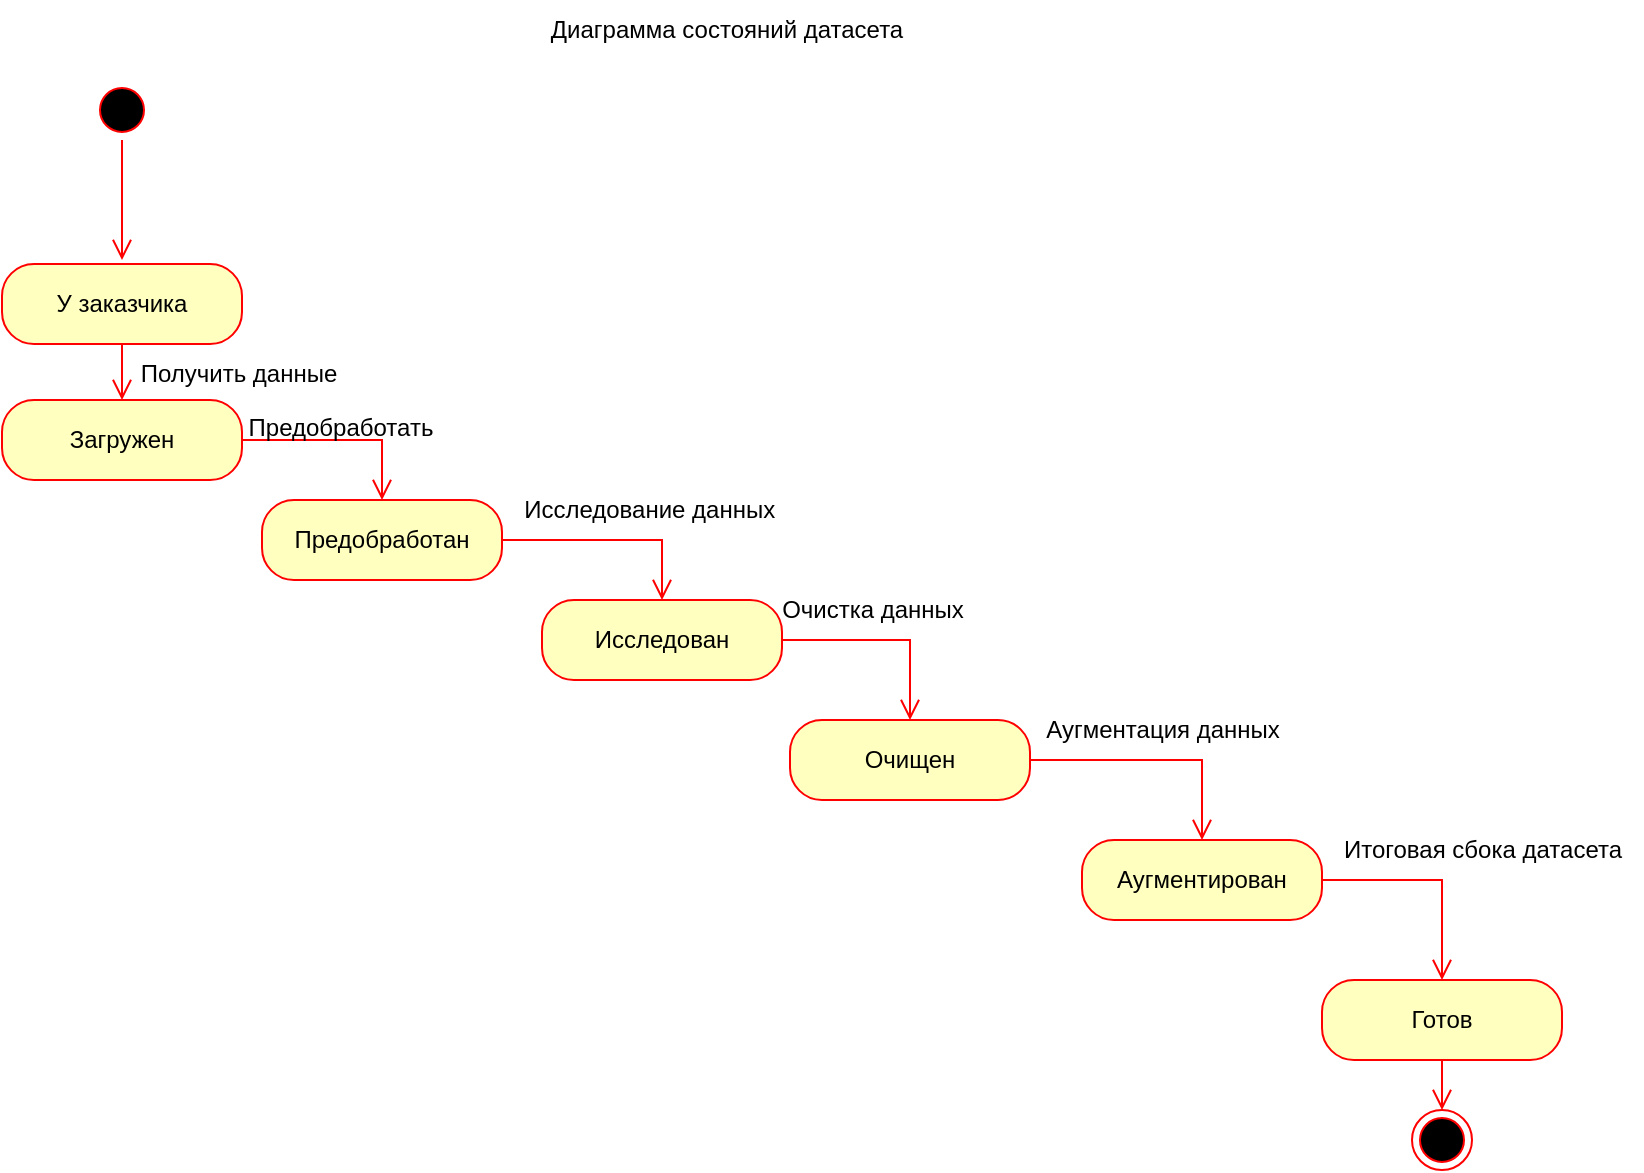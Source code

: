 <mxfile version="24.4.0" type="device">
  <diagram name="Страница — 1" id="97Y4oNsTNhEOl0SbWoBB">
    <mxGraphModel dx="1050" dy="583" grid="1" gridSize="10" guides="1" tooltips="1" connect="1" arrows="1" fold="1" page="1" pageScale="1" pageWidth="827" pageHeight="1169" math="0" shadow="0">
      <root>
        <mxCell id="0" />
        <mxCell id="1" parent="0" />
        <mxCell id="BvzLAVBnAivThxmqPywi-1" value="Диаграмма состояний датасета" style="text;html=1;align=center;verticalAlign=middle;resizable=0;points=[];autosize=1;strokeColor=none;fillColor=none;" vertex="1" parent="1">
          <mxGeometry x="270" y="30" width="200" height="30" as="geometry" />
        </mxCell>
        <mxCell id="BvzLAVBnAivThxmqPywi-2" value="" style="ellipse;html=1;shape=startState;fillColor=#000000;strokeColor=#ff0000;" vertex="1" parent="1">
          <mxGeometry x="53" y="70" width="30" height="30" as="geometry" />
        </mxCell>
        <mxCell id="BvzLAVBnAivThxmqPywi-3" value="" style="edgeStyle=orthogonalEdgeStyle;html=1;verticalAlign=bottom;endArrow=open;endSize=8;strokeColor=#ff0000;rounded=0;" edge="1" source="BvzLAVBnAivThxmqPywi-2" parent="1">
          <mxGeometry relative="1" as="geometry">
            <mxPoint x="68" y="160" as="targetPoint" />
          </mxGeometry>
        </mxCell>
        <mxCell id="BvzLAVBnAivThxmqPywi-4" value="" style="ellipse;html=1;shape=endState;fillColor=#000000;strokeColor=#ff0000;" vertex="1" parent="1">
          <mxGeometry x="713" y="585" width="30" height="30" as="geometry" />
        </mxCell>
        <mxCell id="BvzLAVBnAivThxmqPywi-5" value="У заказчика" style="rounded=1;whiteSpace=wrap;html=1;arcSize=40;fontColor=#000000;fillColor=#ffffc0;strokeColor=#ff0000;" vertex="1" parent="1">
          <mxGeometry x="8" y="162" width="120" height="40" as="geometry" />
        </mxCell>
        <mxCell id="BvzLAVBnAivThxmqPywi-6" value="" style="edgeStyle=orthogonalEdgeStyle;html=1;verticalAlign=bottom;endArrow=open;endSize=8;strokeColor=#ff0000;rounded=0;" edge="1" source="BvzLAVBnAivThxmqPywi-5" parent="1">
          <mxGeometry relative="1" as="geometry">
            <mxPoint x="68" y="230" as="targetPoint" />
          </mxGeometry>
        </mxCell>
        <mxCell id="BvzLAVBnAivThxmqPywi-7" value="Загружен" style="rounded=1;whiteSpace=wrap;html=1;arcSize=40;fontColor=#000000;fillColor=#ffffc0;strokeColor=#ff0000;" vertex="1" parent="1">
          <mxGeometry x="8" y="230" width="120" height="40" as="geometry" />
        </mxCell>
        <mxCell id="BvzLAVBnAivThxmqPywi-8" value="" style="edgeStyle=orthogonalEdgeStyle;html=1;verticalAlign=bottom;endArrow=open;endSize=8;strokeColor=#ff0000;rounded=0;entryX=0.5;entryY=0;entryDx=0;entryDy=0;" edge="1" source="BvzLAVBnAivThxmqPywi-7" parent="1" target="BvzLAVBnAivThxmqPywi-10">
          <mxGeometry relative="1" as="geometry">
            <mxPoint x="68" y="360" as="targetPoint" />
          </mxGeometry>
        </mxCell>
        <mxCell id="BvzLAVBnAivThxmqPywi-9" value="Получить данные" style="text;html=1;align=center;verticalAlign=middle;resizable=0;points=[];autosize=1;strokeColor=none;fillColor=none;" vertex="1" parent="1">
          <mxGeometry x="66" y="202" width="120" height="30" as="geometry" />
        </mxCell>
        <mxCell id="BvzLAVBnAivThxmqPywi-10" value="Предобработан" style="rounded=1;whiteSpace=wrap;html=1;arcSize=40;fontColor=#000000;fillColor=#ffffc0;strokeColor=#ff0000;" vertex="1" parent="1">
          <mxGeometry x="138" y="280" width="120" height="40" as="geometry" />
        </mxCell>
        <mxCell id="BvzLAVBnAivThxmqPywi-11" value="" style="edgeStyle=orthogonalEdgeStyle;html=1;verticalAlign=bottom;endArrow=open;endSize=8;strokeColor=#ff0000;rounded=0;entryX=0.5;entryY=0;entryDx=0;entryDy=0;" edge="1" source="BvzLAVBnAivThxmqPywi-10" parent="1" target="BvzLAVBnAivThxmqPywi-12">
          <mxGeometry relative="1" as="geometry">
            <mxPoint x="198" y="430" as="targetPoint" />
          </mxGeometry>
        </mxCell>
        <mxCell id="BvzLAVBnAivThxmqPywi-12" value="Исследован" style="rounded=1;whiteSpace=wrap;html=1;arcSize=40;fontColor=#000000;fillColor=#ffffc0;strokeColor=#ff0000;" vertex="1" parent="1">
          <mxGeometry x="278" y="330" width="120" height="40" as="geometry" />
        </mxCell>
        <mxCell id="BvzLAVBnAivThxmqPywi-13" value="" style="edgeStyle=orthogonalEdgeStyle;html=1;verticalAlign=bottom;endArrow=open;endSize=8;strokeColor=#ff0000;rounded=0;entryX=0.5;entryY=0;entryDx=0;entryDy=0;" edge="1" source="BvzLAVBnAivThxmqPywi-12" parent="1" target="BvzLAVBnAivThxmqPywi-14">
          <mxGeometry relative="1" as="geometry">
            <mxPoint x="338" y="440" as="targetPoint" />
          </mxGeometry>
        </mxCell>
        <mxCell id="BvzLAVBnAivThxmqPywi-14" value="Очищен" style="rounded=1;whiteSpace=wrap;html=1;arcSize=40;fontColor=#000000;fillColor=#ffffc0;strokeColor=#ff0000;" vertex="1" parent="1">
          <mxGeometry x="402" y="390" width="120" height="40" as="geometry" />
        </mxCell>
        <mxCell id="BvzLAVBnAivThxmqPywi-15" value="" style="edgeStyle=orthogonalEdgeStyle;html=1;verticalAlign=bottom;endArrow=open;endSize=8;strokeColor=#ff0000;rounded=0;entryX=0.5;entryY=0;entryDx=0;entryDy=0;" edge="1" source="BvzLAVBnAivThxmqPywi-14" parent="1" target="BvzLAVBnAivThxmqPywi-16">
          <mxGeometry relative="1" as="geometry">
            <mxPoint x="462" y="520" as="targetPoint" />
          </mxGeometry>
        </mxCell>
        <mxCell id="BvzLAVBnAivThxmqPywi-16" value="Аугментирован" style="rounded=1;whiteSpace=wrap;html=1;arcSize=40;fontColor=#000000;fillColor=#ffffc0;strokeColor=#ff0000;" vertex="1" parent="1">
          <mxGeometry x="548" y="450" width="120" height="40" as="geometry" />
        </mxCell>
        <mxCell id="BvzLAVBnAivThxmqPywi-17" value="" style="edgeStyle=orthogonalEdgeStyle;html=1;verticalAlign=bottom;endArrow=open;endSize=8;strokeColor=#ff0000;rounded=0;entryX=0.5;entryY=0;entryDx=0;entryDy=0;" edge="1" source="BvzLAVBnAivThxmqPywi-16" parent="1" target="BvzLAVBnAivThxmqPywi-19">
          <mxGeometry relative="1" as="geometry">
            <mxPoint x="608" y="585" as="targetPoint" />
            <Array as="points">
              <mxPoint x="728" y="470" />
            </Array>
          </mxGeometry>
        </mxCell>
        <mxCell id="BvzLAVBnAivThxmqPywi-19" value="Готов" style="rounded=1;whiteSpace=wrap;html=1;arcSize=40;fontColor=#000000;fillColor=#ffffc0;strokeColor=#ff0000;" vertex="1" parent="1">
          <mxGeometry x="668" y="520" width="120" height="40" as="geometry" />
        </mxCell>
        <mxCell id="BvzLAVBnAivThxmqPywi-20" value="" style="edgeStyle=orthogonalEdgeStyle;html=1;verticalAlign=bottom;endArrow=open;endSize=8;strokeColor=#ff0000;rounded=0;entryX=0.5;entryY=0;entryDx=0;entryDy=0;" edge="1" source="BvzLAVBnAivThxmqPywi-19" parent="1" target="BvzLAVBnAivThxmqPywi-4">
          <mxGeometry relative="1" as="geometry">
            <mxPoint x="728" y="580" as="targetPoint" />
          </mxGeometry>
        </mxCell>
        <mxCell id="BvzLAVBnAivThxmqPywi-21" value="Предобработать" style="text;html=1;align=center;verticalAlign=middle;resizable=0;points=[];autosize=1;strokeColor=none;fillColor=none;" vertex="1" parent="1">
          <mxGeometry x="117" y="229" width="120" height="30" as="geometry" />
        </mxCell>
        <mxCell id="BvzLAVBnAivThxmqPywi-22" value="Исследование данных&amp;nbsp;" style="text;html=1;align=center;verticalAlign=middle;resizable=0;points=[];autosize=1;strokeColor=none;fillColor=none;" vertex="1" parent="1">
          <mxGeometry x="258" y="270" width="150" height="30" as="geometry" />
        </mxCell>
        <mxCell id="BvzLAVBnAivThxmqPywi-23" value="Очистка данных" style="text;html=1;align=center;verticalAlign=middle;resizable=0;points=[];autosize=1;strokeColor=none;fillColor=none;" vertex="1" parent="1">
          <mxGeometry x="388" y="320" width="110" height="30" as="geometry" />
        </mxCell>
        <mxCell id="BvzLAVBnAivThxmqPywi-24" value="Аугментация данных" style="text;html=1;align=center;verticalAlign=middle;resizable=0;points=[];autosize=1;strokeColor=none;fillColor=none;" vertex="1" parent="1">
          <mxGeometry x="518" y="380" width="140" height="30" as="geometry" />
        </mxCell>
        <mxCell id="BvzLAVBnAivThxmqPywi-25" value="Итоговая сбока датасета" style="text;html=1;align=center;verticalAlign=middle;resizable=0;points=[];autosize=1;strokeColor=none;fillColor=none;" vertex="1" parent="1">
          <mxGeometry x="668" y="440" width="160" height="30" as="geometry" />
        </mxCell>
      </root>
    </mxGraphModel>
  </diagram>
</mxfile>

